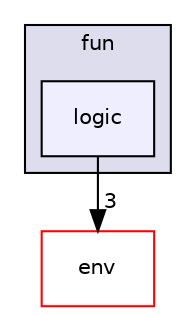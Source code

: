 digraph "/home/fascar/temp/adore/libadore/libadore/adore/fun/include/adore/fun/logic" {
  compound=true
  node [ fontsize="10", fontname="Helvetica"];
  edge [ labelfontsize="10", labelfontname="Helvetica"];
  subgraph clusterdir_e953c3c9b470593c371115324609c2ae {
    graph [ bgcolor="#ddddee", pencolor="black", label="fun" fontname="Helvetica", fontsize="10", URL="dir_e953c3c9b470593c371115324609c2ae.html"]
  dir_80a1f54ecd8e128e9666217f4ddf3801 [shape=box, label="logic", style="filled", fillcolor="#eeeeff", pencolor="black", URL="dir_80a1f54ecd8e128e9666217f4ddf3801.html"];
  }
  dir_e67924bcc0fa25173e6cb07f4c4f7f25 [shape=box label="env" fillcolor="white" style="filled" color="red" URL="dir_e67924bcc0fa25173e6cb07f4c4f7f25.html"];
  dir_80a1f54ecd8e128e9666217f4ddf3801->dir_e67924bcc0fa25173e6cb07f4c4f7f25 [headlabel="3", labeldistance=1.5 headhref="dir_000077_000044.html"];
}
